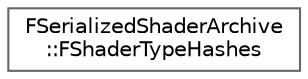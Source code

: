 digraph "Graphical Class Hierarchy"
{
 // INTERACTIVE_SVG=YES
 // LATEX_PDF_SIZE
  bgcolor="transparent";
  edge [fontname=Helvetica,fontsize=10,labelfontname=Helvetica,labelfontsize=10];
  node [fontname=Helvetica,fontsize=10,shape=box,height=0.2,width=0.4];
  rankdir="LR";
  Node0 [id="Node000000",label="FSerializedShaderArchive\l::FShaderTypeHashes",height=0.2,width=0.4,color="grey40", fillcolor="white", style="filled",URL="$dd/d73/structFSerializedShaderArchive_1_1FShaderTypeHashes.html",tooltip=" "];
}
